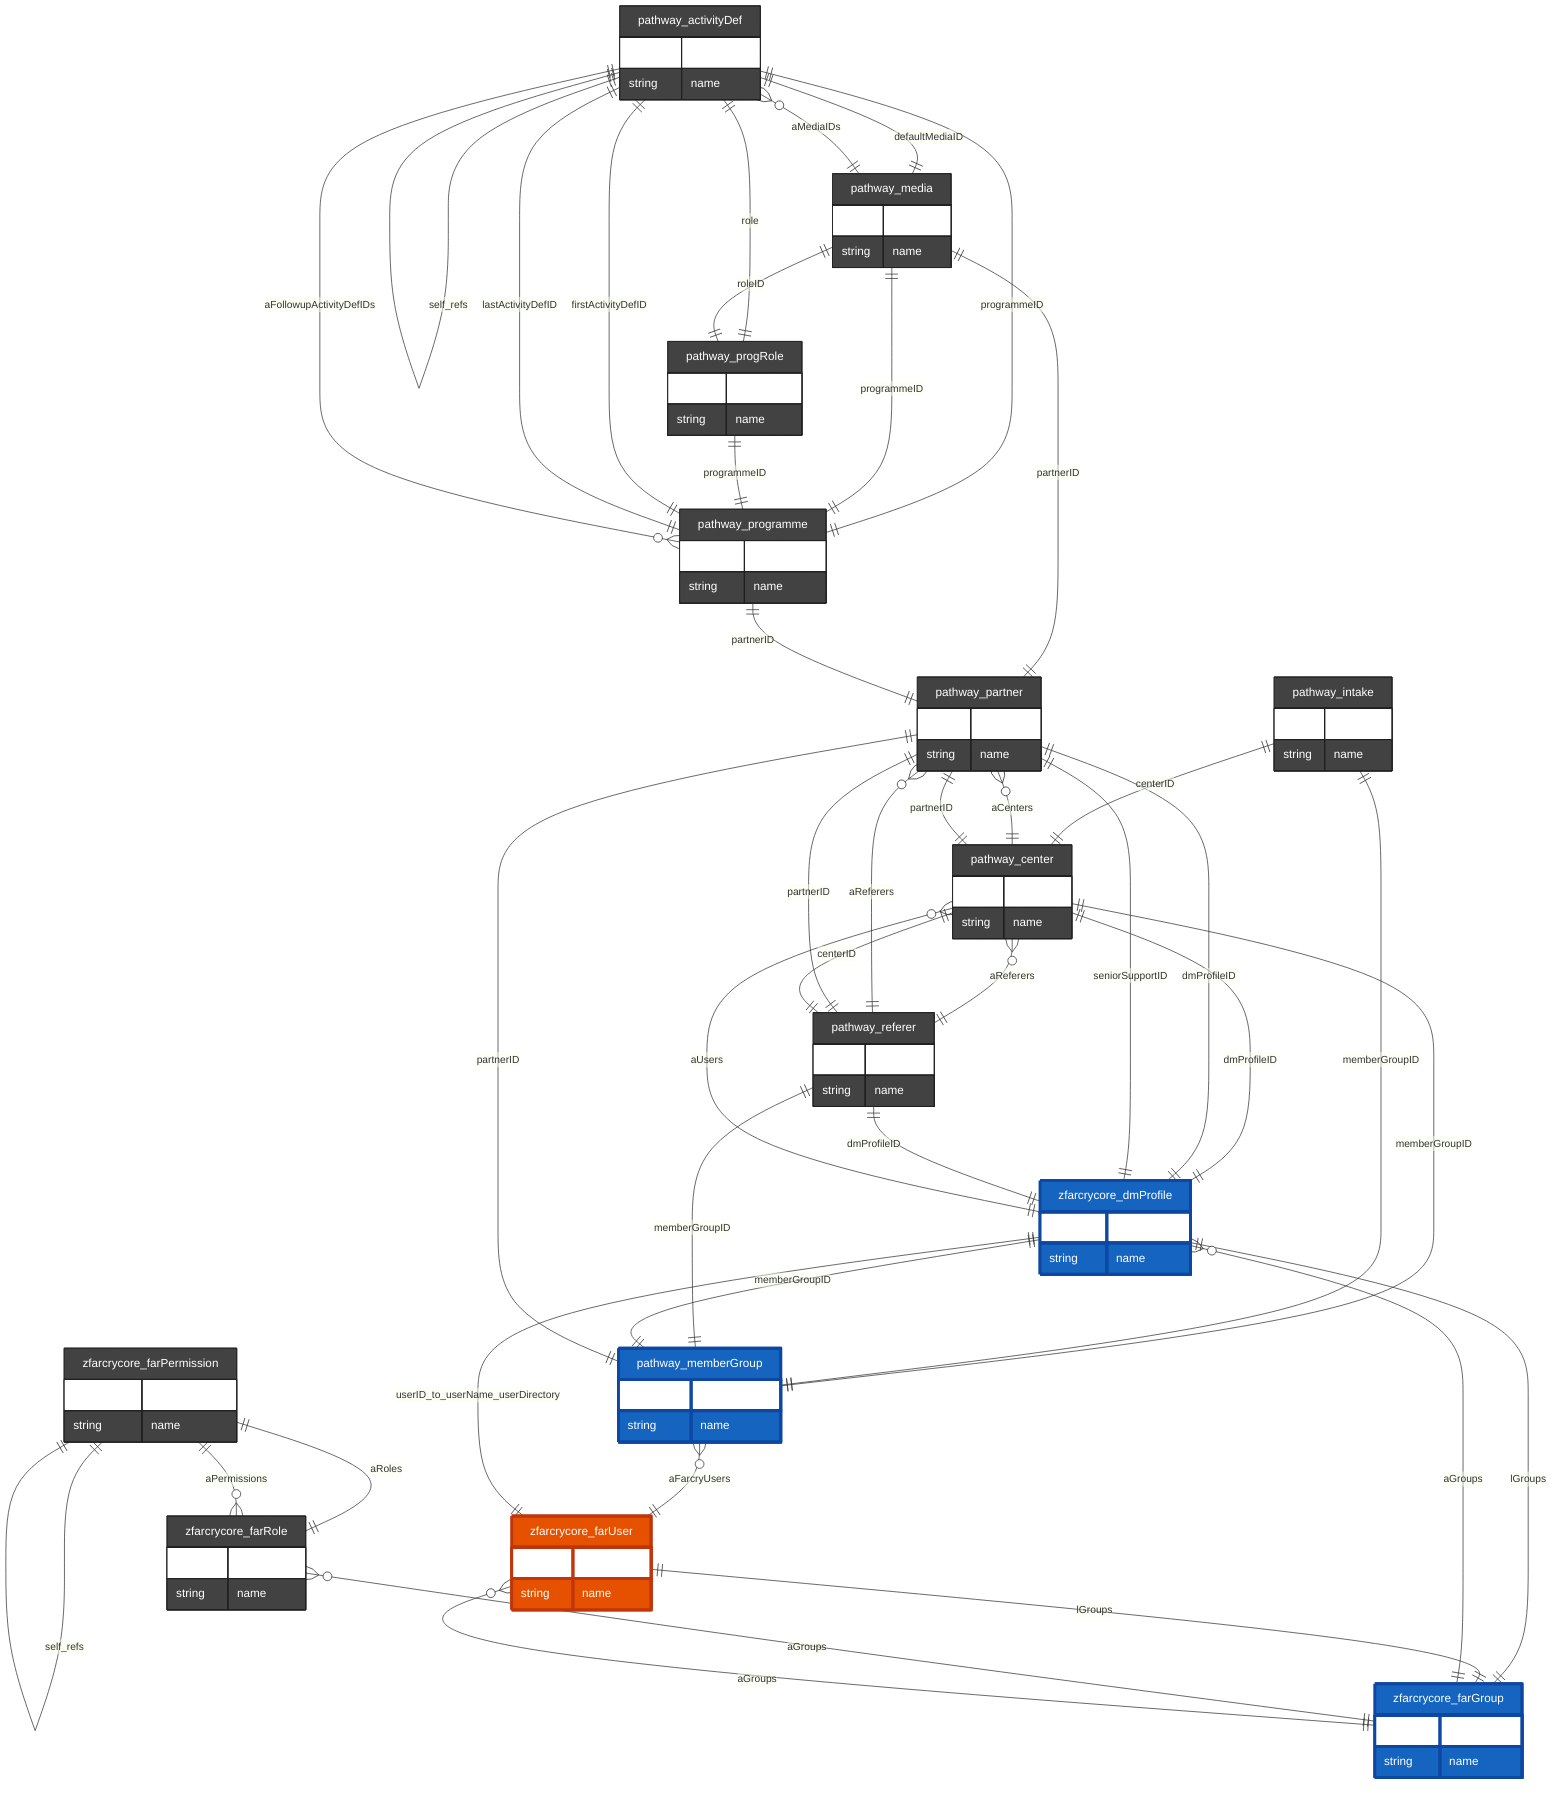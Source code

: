 erDiagram
    %% Parameters:
%%   Focus: farUser
%%   Domains: partner
%%   Chart Type: ER
    "pathway_activityDef" {
        UUID ObjectID
        string name
    }

    "pathway_center" {
        UUID ObjectID
        string name
    }

    "pathway_intake" {
        UUID ObjectID
        string name
    }

    "pathway_media" {
        UUID ObjectID
        string name
    }

    "pathway_memberGroup" {
        UUID ObjectID
        string name
    }

    "pathway_partner" {
        UUID ObjectID
        string name
    }

    "pathway_programme" {
        UUID ObjectID
        string name
    }

    "pathway_progRole" {
        UUID ObjectID
        string name
    }

    "pathway_referer" {
        UUID ObjectID
        string name
    }

    "zfarcrycore_dmProfile" {
        UUID ObjectID
        string name
    }

    "zfarcrycore_farGroup" {
        UUID ObjectID
        string name
    }

    "zfarcrycore_farPermission" {
        UUID ObjectID
        string name
    }

    "zfarcrycore_farRole" {
        UUID ObjectID
        string name
    }

    "zfarcrycore_farUser" {
        UUID ObjectID
        string name
    }

    %% Direct FK Relationships
    "pathway_activityDef" ||--|| "pathway_programme" : programmeID
    "pathway_activityDef" ||--|| "pathway_progRole" : role
    "pathway_activityDef" ||--|| "pathway_media" : defaultMediaID
    "pathway_center" ||--|| "zfarcrycore_dmProfile" : dmProfileID
    "pathway_center" ||--|| "pathway_partner" : partnerID
    "pathway_center" ||--|| "pathway_memberGroup" : memberGroupID
    "pathway_intake" ||--|| "pathway_memberGroup" : memberGroupID
    "pathway_intake" ||--|| "pathway_center" : centerID
    "pathway_media" ||--|| "pathway_partner" : partnerID
    "pathway_media" ||--|| "pathway_programme" : programmeID
    "pathway_media" ||--|| "pathway_progRole" : roleID
    "pathway_memberGroup" ||--|| "pathway_partner" : partnerID
    "pathway_partner" ||--|| "zfarcrycore_dmProfile" : dmProfileID
    "pathway_partner" ||--|| "zfarcrycore_dmProfile" : seniorSupportID
    "pathway_programme" ||--|| "pathway_partner" : partnerID
    "pathway_programme" ||--|| "pathway_activityDef" : firstActivityDefID
    "pathway_programme" ||--|| "pathway_activityDef" : lastActivityDefID
    "pathway_progRole" ||--|| "pathway_programme" : programmeID
    "pathway_referer" ||--|| "zfarcrycore_dmProfile" : dmProfileID
    "pathway_referer" ||--|| "pathway_partner" : partnerID
    "pathway_referer" ||--|| "pathway_memberGroup" : memberGroupID
    "pathway_referer" ||--|| "pathway_center" : centerID
    "zfarcrycore_dmProfile" ||--|| "pathway_memberGroup" : memberGroupID
    "zfarcrycore_dmProfile" ||--|| "zfarcrycore_farGroup" : lGroups
    "zfarcrycore_farPermission" ||--|| "zfarcrycore_farRole" : aRoles
    "zfarcrycore_farUser" ||--|| "zfarcrycore_farGroup" : lGroups
    %% End Direct FK Relationships

    %% Special Joins
    "zfarcrycore_farUser" ||--|| "zfarcrycore_dmProfile" : userID_to_userName_userDirectory
    %% End Special Joins

    %% Self-Referencing Relationships for activityDef
    %% Self-refs include: onEndID, aCuePointActivities, aInteract1Activities, aInteract2Activities, aInteract3Activities, aInteract4Activities, aInteract5Activities
    "pathway_activityDef" ||--|| "pathway_activityDef" : self_refs
    %% End Self-Referencing Relationships for activityDef

    %% Self-Referencing Relationships for farPermission
    %% Self-refs include: aRelatedtypes
    "zfarcrycore_farPermission" ||--|| "zfarcrycore_farPermission" : self_refs
    %% End Self-Referencing Relationships for farPermission

    %% Join Table Relationships
    "pathway_activityDef" }o--|| "pathway_media" : aMediaIDs
    "pathway_center" }o--|| "zfarcrycore_dmProfile" : aUsers
    "pathway_center" }o--|| "pathway_referer" : aReferers
    "pathway_memberGroup" }o--|| "zfarcrycore_farUser" : aFarcryUsers
    "pathway_partner" }o--|| "pathway_center" : aCenters
    "pathway_partner" }o--|| "pathway_referer" : aReferers
    "pathway_programme" }o--|| "pathway_activityDef" : aFollowupActivityDefIDs
    "zfarcrycore_dmProfile" }o--|| "zfarcrycore_farGroup" : aGroups
    "zfarcrycore_farRole" }o--|| "zfarcrycore_farGroup" : aGroups
    "zfarcrycore_farRole" }o--|| "zfarcrycore_farPermission" : aPermissions
    "zfarcrycore_farUser" }o--|| "zfarcrycore_farGroup" : aGroups
    %% End Join Table Relationships


    %% Entity Styling
    style pathway_activityDef fill:#424242,stroke:#212121,stroke-width:1px,color:#fff
    style pathway_center fill:#424242,stroke:#212121,stroke-width:1px,color:#fff
    style pathway_intake fill:#424242,stroke:#212121,stroke-width:1px,color:#fff
    style pathway_media fill:#424242,stroke:#212121,stroke-width:1px,color:#fff
    style pathway_memberGroup fill:#1565c0,stroke:#0d47a1,stroke-width:4px,color:#fff
    style pathway_partner fill:#424242,stroke:#212121,stroke-width:1px,color:#fff
    style pathway_programme fill:#424242,stroke:#212121,stroke-width:1px,color:#fff
    style pathway_progRole fill:#424242,stroke:#212121,stroke-width:1px,color:#fff
    style pathway_referer fill:#424242,stroke:#212121,stroke-width:1px,color:#fff
    style zfarcrycore_dmProfile fill:#1565c0,stroke:#0d47a1,stroke-width:4px,color:#fff
    style zfarcrycore_farGroup fill:#1565c0,stroke:#0d47a1,stroke-width:4px,color:#fff
    style zfarcrycore_farPermission fill:#424242,stroke:#212121,stroke-width:1px,color:#fff
    style zfarcrycore_farRole fill:#424242,stroke:#212121,stroke-width:1px,color:#fff
    style zfarcrycore_farUser fill:#e65100,stroke:#bf360c,stroke-width:4px,color:#fff